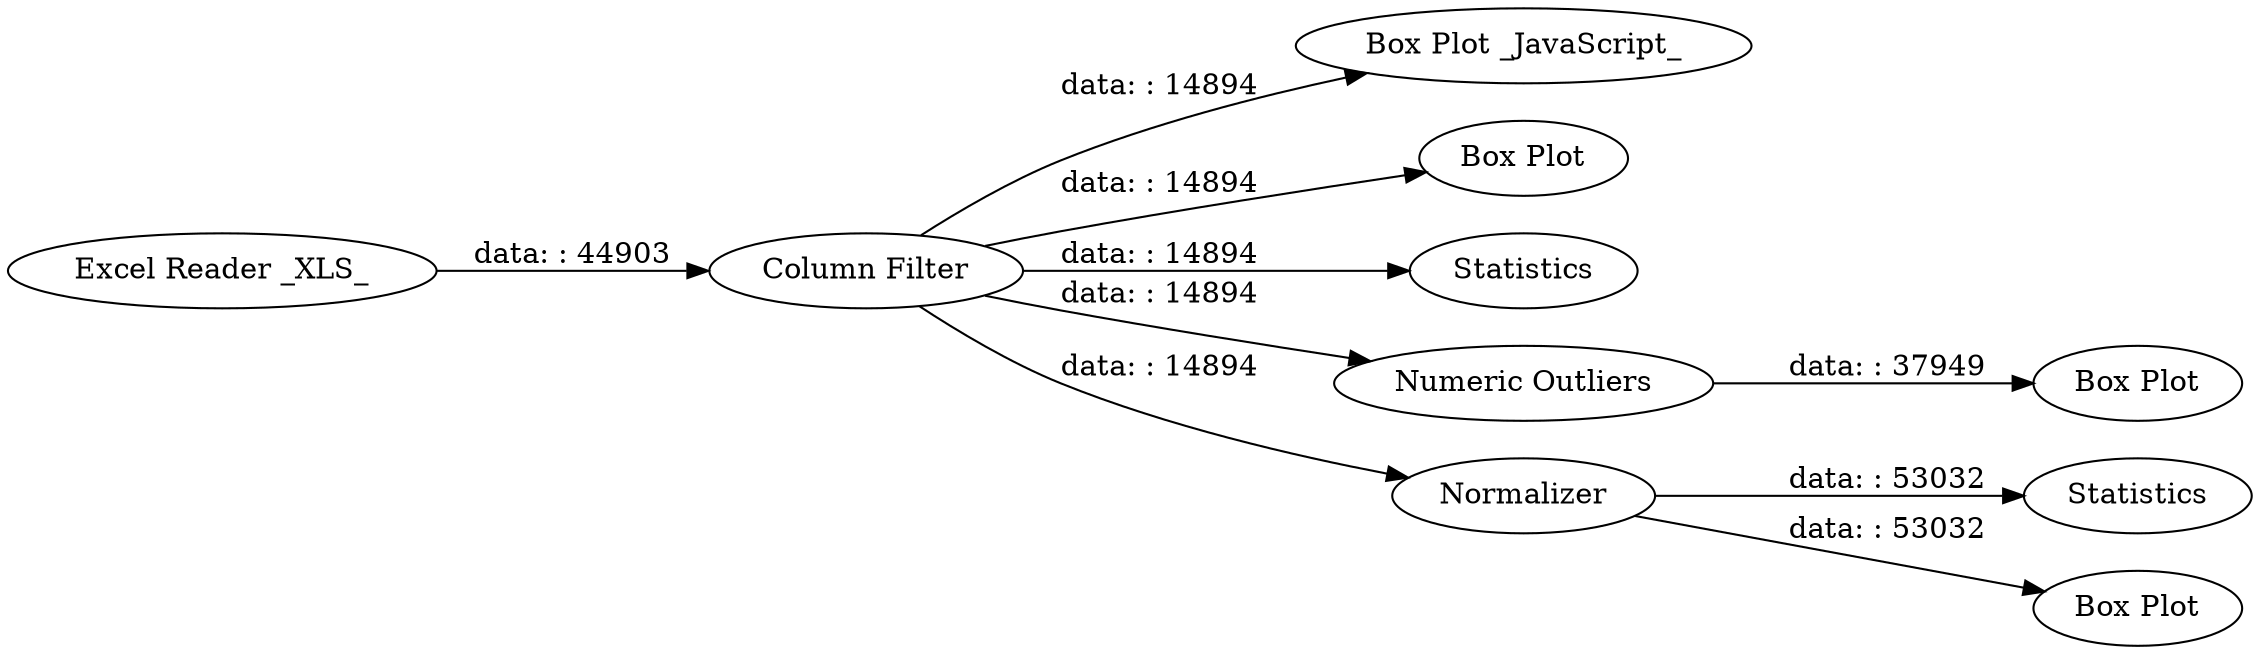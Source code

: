 digraph {
	"7226083109974460535_27" [label="Excel Reader _XLS_"]
	"7226083109974460535_33" [label="Column Filter"]
	"7226083109974460535_31" [label=Statistics]
	"7226083109974460535_18" [label="Box Plot _JavaScript_"]
	"7226083109974460535_35" [label="Box Plot"]
	"7226083109974460535_29" [label=Statistics]
	"7226083109974460535_36" [label="Box Plot"]
	"7226083109974460535_25" [label="Numeric Outliers"]
	"7226083109974460535_32" [label=Normalizer]
	"7226083109974460535_34" [label="Box Plot"]
	"7226083109974460535_33" -> "7226083109974460535_29" [label="data: : 14894"]
	"7226083109974460535_25" -> "7226083109974460535_34" [label="data: : 37949"]
	"7226083109974460535_33" -> "7226083109974460535_25" [label="data: : 14894"]
	"7226083109974460535_32" -> "7226083109974460535_36" [label="data: : 53032"]
	"7226083109974460535_27" -> "7226083109974460535_33" [label="data: : 44903"]
	"7226083109974460535_33" -> "7226083109974460535_35" [label="data: : 14894"]
	"7226083109974460535_32" -> "7226083109974460535_31" [label="data: : 53032"]
	"7226083109974460535_33" -> "7226083109974460535_18" [label="data: : 14894"]
	"7226083109974460535_33" -> "7226083109974460535_32" [label="data: : 14894"]
	rankdir=LR
}
